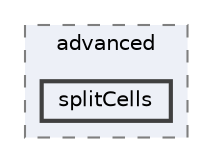 digraph "applications/utilities/mesh/advanced/splitCells"
{
 // LATEX_PDF_SIZE
  bgcolor="transparent";
  edge [fontname=Helvetica,fontsize=10,labelfontname=Helvetica,labelfontsize=10];
  node [fontname=Helvetica,fontsize=10,shape=box,height=0.2,width=0.4];
  compound=true
  subgraph clusterdir_33cf184158805ce1a4614f861f9c9f7a {
    graph [ bgcolor="#edf0f7", pencolor="grey50", label="advanced", fontname=Helvetica,fontsize=10 style="filled,dashed", URL="dir_33cf184158805ce1a4614f861f9c9f7a.html",tooltip=""]
  dir_292cde58dfa9ac23c32351305d07d195 [label="splitCells", fillcolor="#edf0f7", color="grey25", style="filled,bold", URL="dir_292cde58dfa9ac23c32351305d07d195.html",tooltip=""];
  }
}
